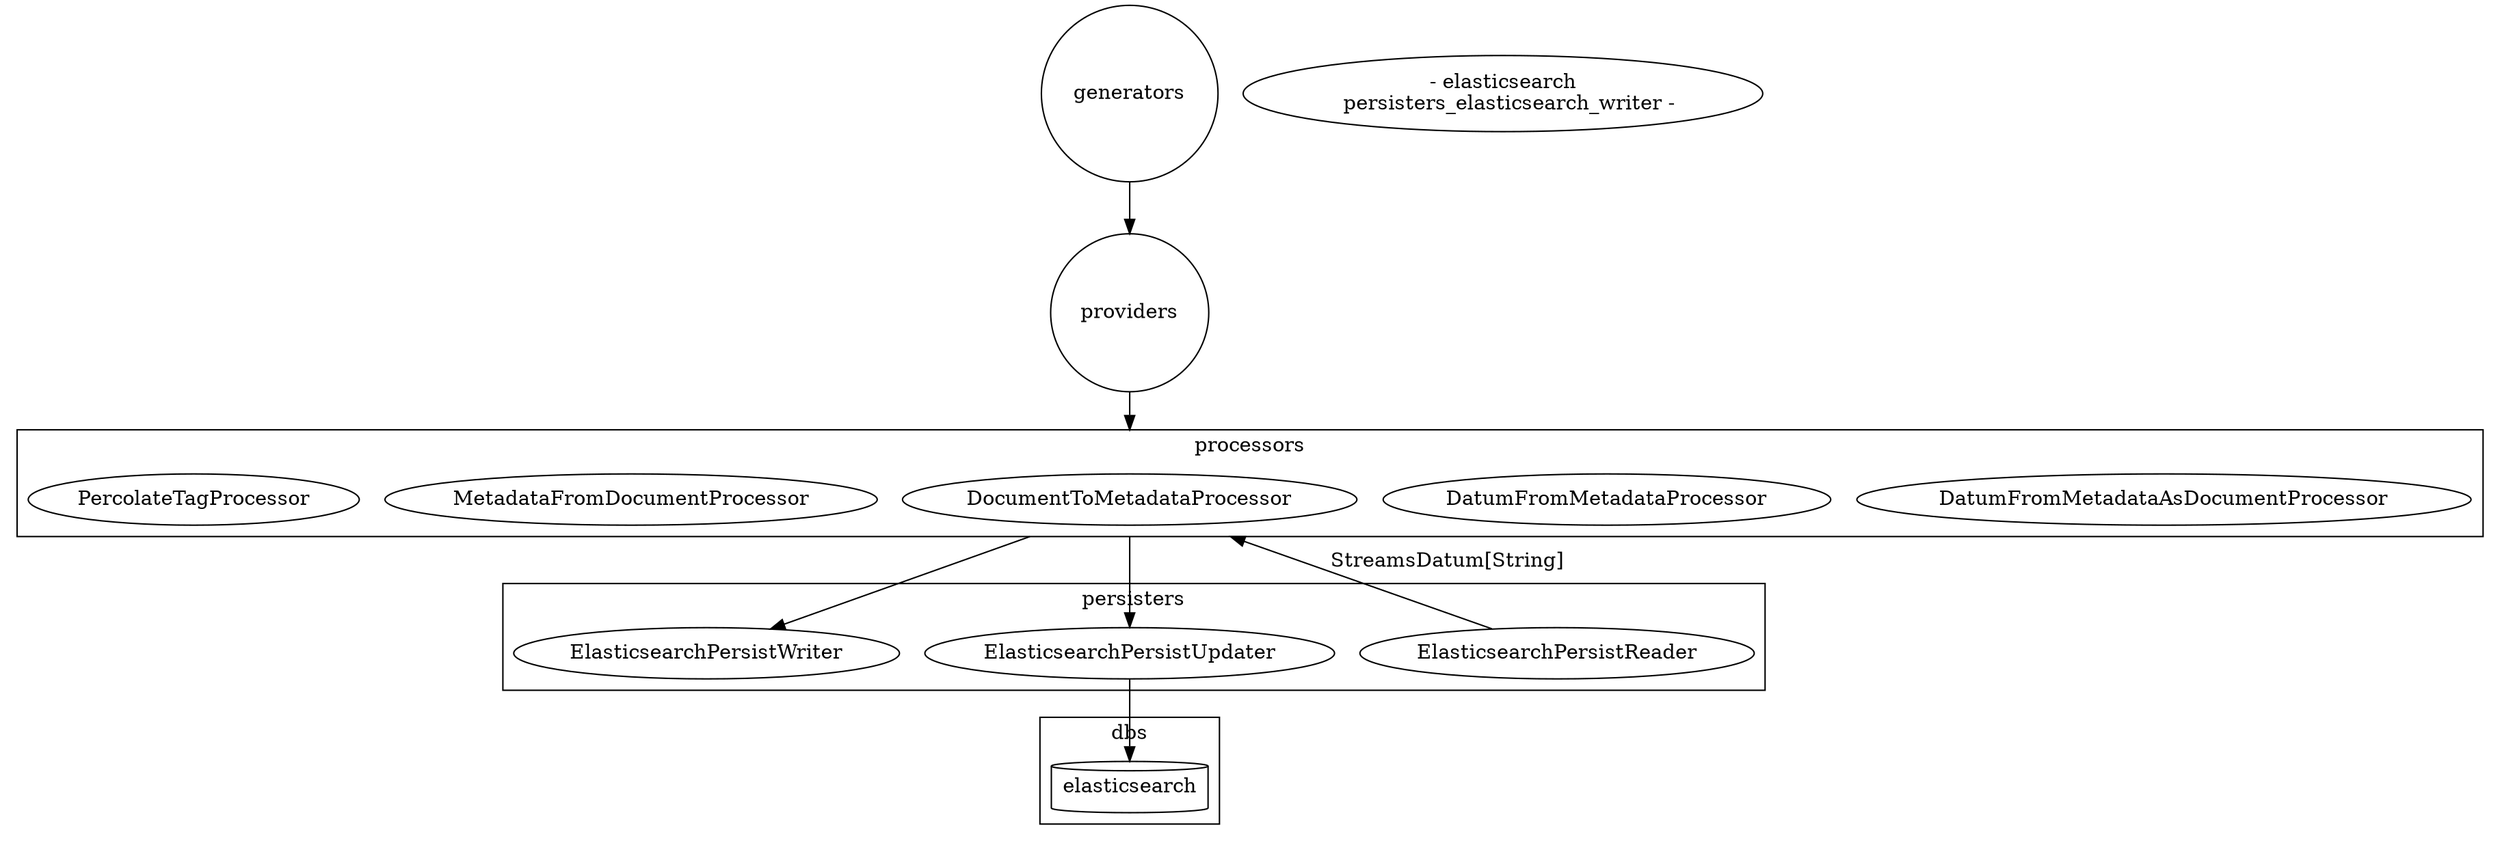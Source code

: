 digraph g {

  graph [compound = true];

  //presentation
  splines = true;
  overlap = false;
  rankdir = TB;

  generators [label="generators", shape="circle"];
  providers [label="providers", shape="circle"];

  subgraph cluster_processors {
    label="processors";
    processors_elasticsearch_DatumFromMetadataAsDocumentProcessor [label="DatumFromMetadataAsDocumentProcessor"]
    processors_elasticsearch_DatumFromMetadataProcessor [label="DatumFromMetadataProcessor"]
    processors_elasticsearch_DocumentToMetadataProcessor [label="DocumentToMetadataProcessor"]
    processors_elasticsearch_MetadataFromDocumentProcessor [label="MetadataFromDocumentProcessor"]
    processors_elasticsearch_PercolateTagProcessor [label="PercolateTagProcessor"]
  }

  subgraph cluster_persisters {
    label="persisters";
    persisters_elasticsearch_reader [label="ElasticsearchPersistReader"]
    persisters_elasticsearch_writer [label="ElasticsearchPersistWriter"]
    persisters_elasticsearch_updater [label="ElasticsearchPersistUpdater"]
  }

  subgraph cluster_dbs {
    label="dbs";
    elasticsearch [label="elasticsearch", shape="cylinder"]
  }

  generators -> providers
  providers -> processors_elasticsearch_DocumentToMetadataProcessor [lhead=cluster_processors]
  processors_elasticsearch_DocumentToMetadataProcessor -> persisters_elasticsearch_writer [ltail=cluster_processors]
  processors_elasticsearch_DocumentToMetadataProcessor -> persisters_elasticsearch_updater [ltail=cluster_processors]
  persisters_elasticsearch_reader -> processors_elasticsearch_DocumentToMetadataProcessor [label="StreamsDatum[String]", lhead=cluster_processors]
  persisters_elasticsearch_reader <- elasticsearch
  persisters_elasticsearch_writer -> elasticsearch
  persisters_elasticsearch_updater -> elasticsearch
}
